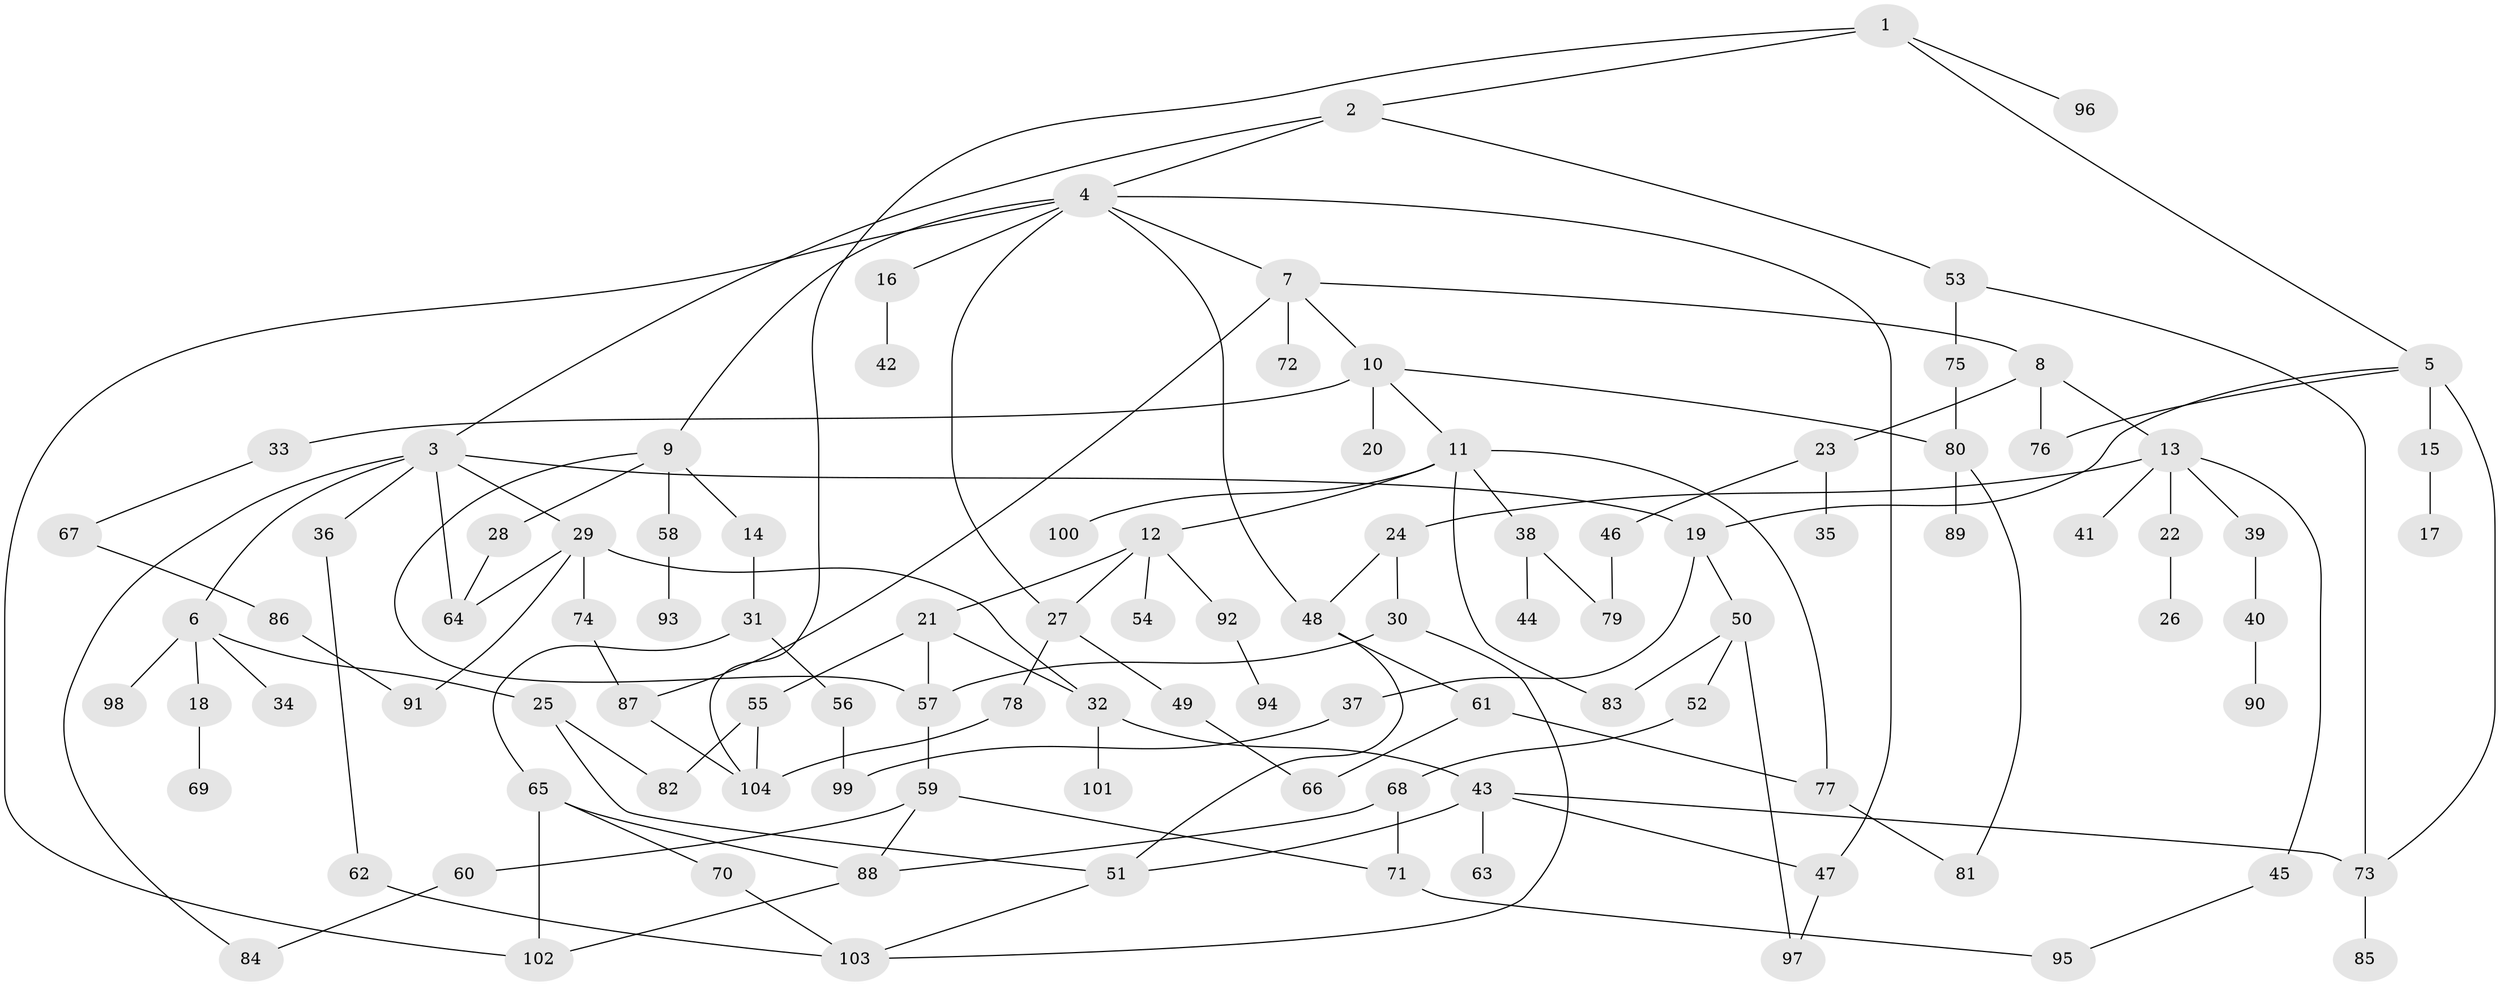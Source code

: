 // Generated by graph-tools (version 1.1) at 2025/25/03/09/25 03:25:32]
// undirected, 104 vertices, 141 edges
graph export_dot {
graph [start="1"]
  node [color=gray90,style=filled];
  1;
  2;
  3;
  4;
  5;
  6;
  7;
  8;
  9;
  10;
  11;
  12;
  13;
  14;
  15;
  16;
  17;
  18;
  19;
  20;
  21;
  22;
  23;
  24;
  25;
  26;
  27;
  28;
  29;
  30;
  31;
  32;
  33;
  34;
  35;
  36;
  37;
  38;
  39;
  40;
  41;
  42;
  43;
  44;
  45;
  46;
  47;
  48;
  49;
  50;
  51;
  52;
  53;
  54;
  55;
  56;
  57;
  58;
  59;
  60;
  61;
  62;
  63;
  64;
  65;
  66;
  67;
  68;
  69;
  70;
  71;
  72;
  73;
  74;
  75;
  76;
  77;
  78;
  79;
  80;
  81;
  82;
  83;
  84;
  85;
  86;
  87;
  88;
  89;
  90;
  91;
  92;
  93;
  94;
  95;
  96;
  97;
  98;
  99;
  100;
  101;
  102;
  103;
  104;
  1 -- 2;
  1 -- 5;
  1 -- 96;
  1 -- 104;
  2 -- 3;
  2 -- 4;
  2 -- 53;
  3 -- 6;
  3 -- 29;
  3 -- 36;
  3 -- 84;
  3 -- 64;
  3 -- 19;
  4 -- 7;
  4 -- 9;
  4 -- 16;
  4 -- 27;
  4 -- 47;
  4 -- 48;
  4 -- 102;
  5 -- 15;
  5 -- 19;
  5 -- 76;
  5 -- 73;
  6 -- 18;
  6 -- 25;
  6 -- 34;
  6 -- 98;
  7 -- 8;
  7 -- 10;
  7 -- 72;
  7 -- 87;
  8 -- 13;
  8 -- 23;
  8 -- 76;
  9 -- 14;
  9 -- 28;
  9 -- 58;
  9 -- 57;
  10 -- 11;
  10 -- 20;
  10 -- 33;
  10 -- 80;
  11 -- 12;
  11 -- 38;
  11 -- 100;
  11 -- 77;
  11 -- 83;
  12 -- 21;
  12 -- 54;
  12 -- 92;
  12 -- 27;
  13 -- 22;
  13 -- 24;
  13 -- 39;
  13 -- 41;
  13 -- 45;
  14 -- 31;
  15 -- 17;
  16 -- 42;
  18 -- 69;
  19 -- 37;
  19 -- 50;
  21 -- 55;
  21 -- 57;
  21 -- 32;
  22 -- 26;
  23 -- 35;
  23 -- 46;
  24 -- 30;
  24 -- 48;
  25 -- 51;
  25 -- 82;
  27 -- 49;
  27 -- 78;
  28 -- 64;
  29 -- 32;
  29 -- 64;
  29 -- 74;
  29 -- 91;
  30 -- 103;
  30 -- 57;
  31 -- 56;
  31 -- 65;
  32 -- 43;
  32 -- 101;
  33 -- 67;
  36 -- 62;
  37 -- 99;
  38 -- 44;
  38 -- 79;
  39 -- 40;
  40 -- 90;
  43 -- 63;
  43 -- 73;
  43 -- 47;
  43 -- 51;
  45 -- 95;
  46 -- 79;
  47 -- 97;
  48 -- 61;
  48 -- 51;
  49 -- 66;
  50 -- 52;
  50 -- 83;
  50 -- 97;
  51 -- 103;
  52 -- 68;
  53 -- 75;
  53 -- 73;
  55 -- 82;
  55 -- 104;
  56 -- 99;
  57 -- 59;
  58 -- 93;
  59 -- 60;
  59 -- 71;
  59 -- 88;
  60 -- 84;
  61 -- 66;
  61 -- 77;
  62 -- 103;
  65 -- 70;
  65 -- 88;
  65 -- 102;
  67 -- 86;
  68 -- 71;
  68 -- 88;
  70 -- 103;
  71 -- 95;
  73 -- 85;
  74 -- 87;
  75 -- 80;
  77 -- 81;
  78 -- 104;
  80 -- 81;
  80 -- 89;
  86 -- 91;
  87 -- 104;
  88 -- 102;
  92 -- 94;
}
